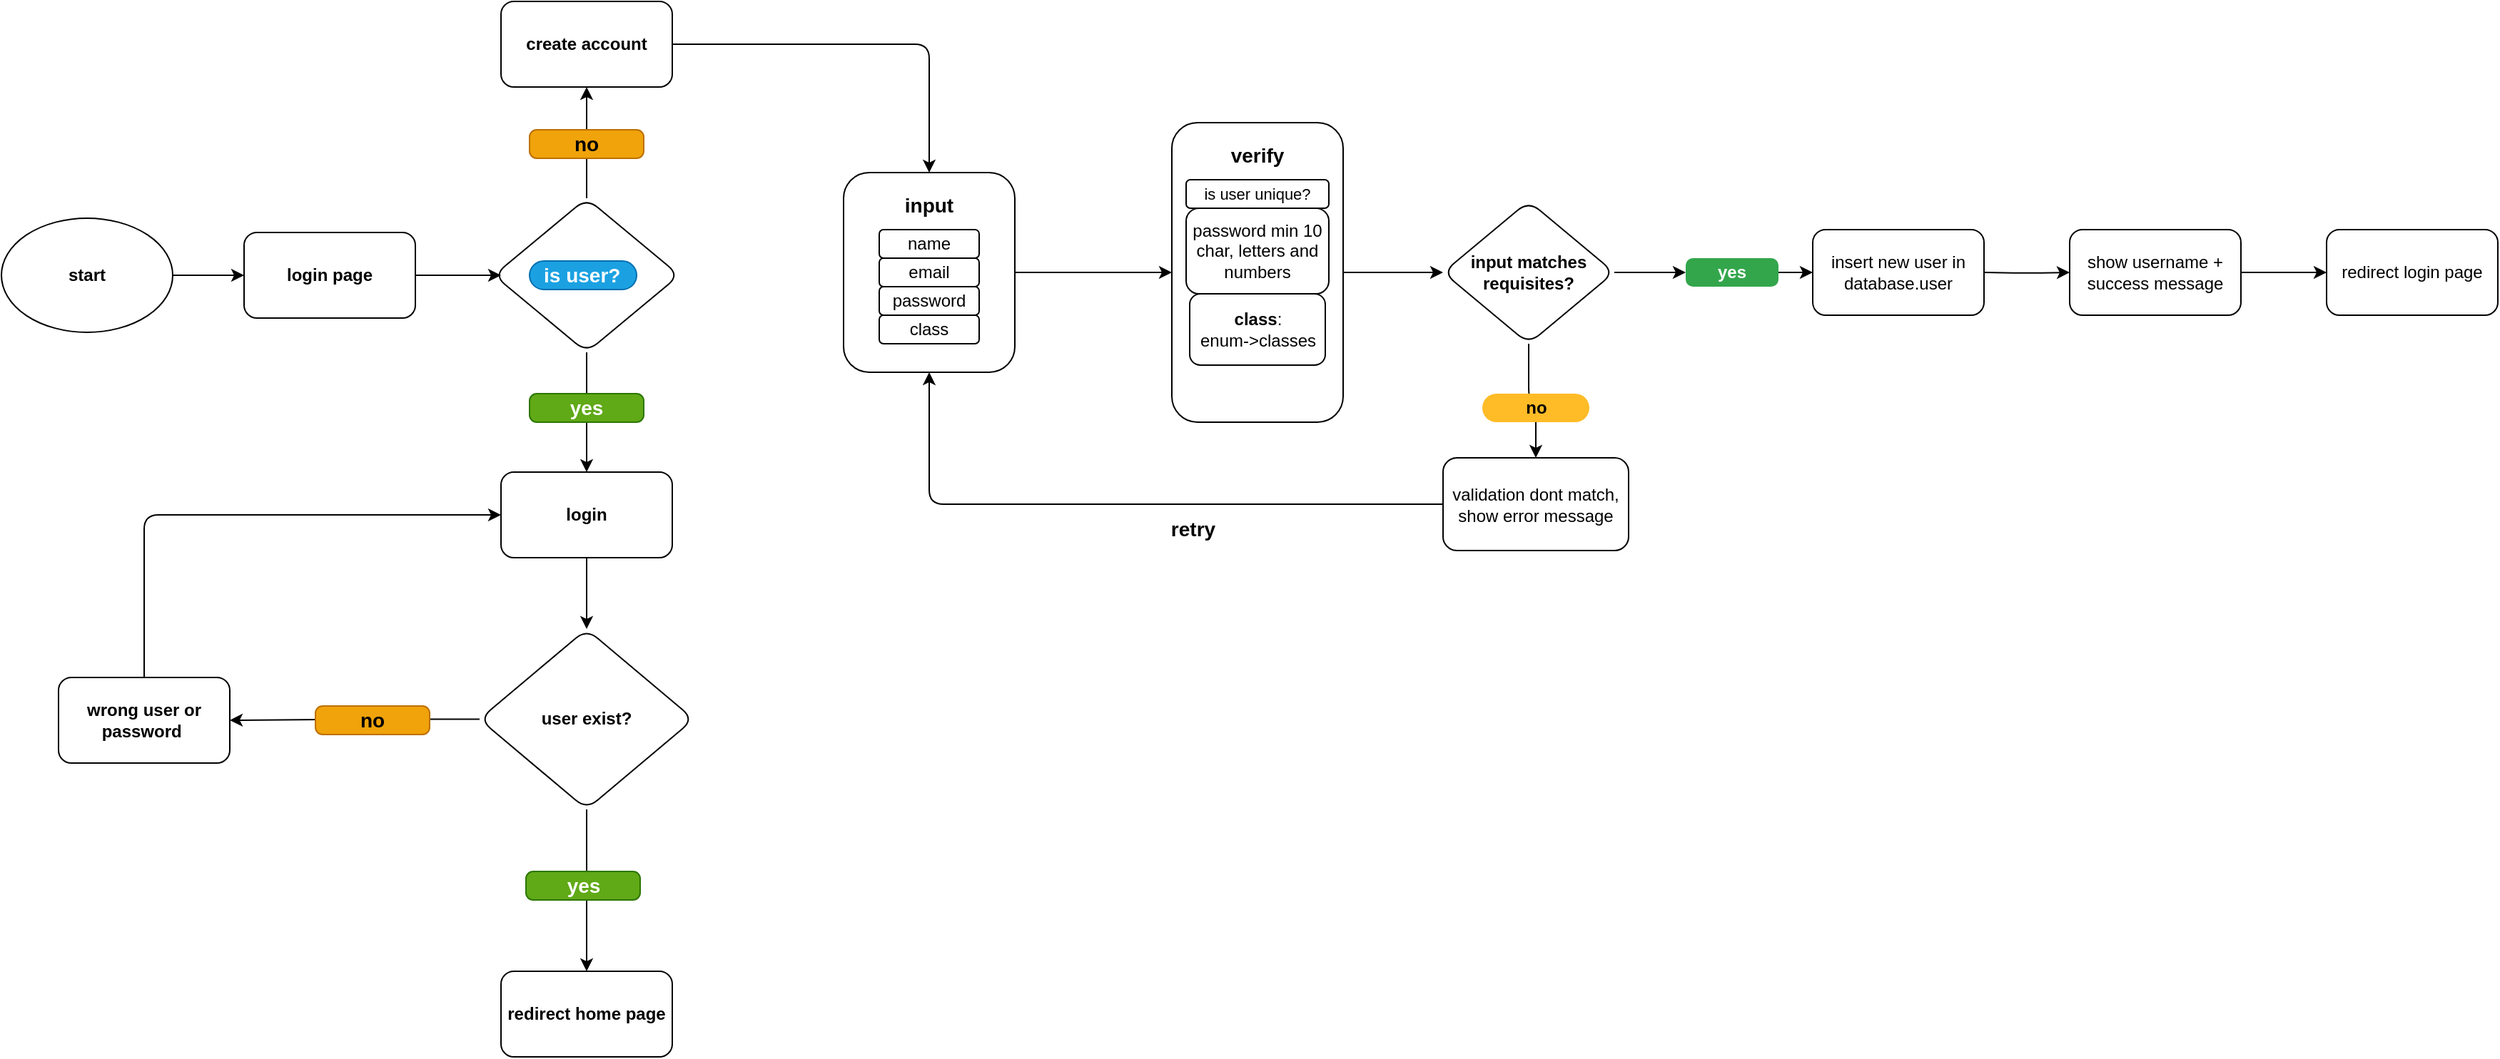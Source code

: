 <mxfile version="24.8.3">
  <diagram name="Página-1" id="POzB9wZ25K7DmBgVlYvR">
    <mxGraphModel dx="2357" dy="1458" grid="1" gridSize="10" guides="1" tooltips="1" connect="1" arrows="1" fold="1" page="1" pageScale="1" pageWidth="1169" pageHeight="827" math="0" shadow="0">
      <root>
        <mxCell id="0" />
        <mxCell id="1" parent="0" />
        <mxCell id="VtwWE4EHs3jnErMEF1sp-50" value="" style="edgeStyle=orthogonalEdgeStyle;rounded=1;orthogonalLoop=1;jettySize=auto;html=1;" parent="1" source="OjHU_7YqH5emqKQTOrnb-13" target="VtwWE4EHs3jnErMEF1sp-49" edge="1">
          <mxGeometry relative="1" as="geometry" />
        </mxCell>
        <mxCell id="OjHU_7YqH5emqKQTOrnb-13" value="start" style="ellipse;whiteSpace=wrap;html=1;fontStyle=1;fontFamily=Helvetica;rounded=1;" parent="1" vertex="1">
          <mxGeometry x="-350" y="62" width="120" height="80" as="geometry" />
        </mxCell>
        <mxCell id="VtwWE4EHs3jnErMEF1sp-9" value="" style="edgeStyle=orthogonalEdgeStyle;rounded=1;orthogonalLoop=1;jettySize=auto;html=1;fontFamily=Helvetica;" parent="1" source="OjHU_7YqH5emqKQTOrnb-15" target="VtwWE4EHs3jnErMEF1sp-3" edge="1">
          <mxGeometry relative="1" as="geometry" />
        </mxCell>
        <mxCell id="OjHU_7YqH5emqKQTOrnb-15" value="" style="rounded=1;whiteSpace=wrap;html=1;fontFamily=Helvetica;" parent="1" vertex="1">
          <mxGeometry x="240" y="30" width="120" height="140" as="geometry" />
        </mxCell>
        <mxCell id="OjHU_7YqH5emqKQTOrnb-17" value="name" style="rounded=1;whiteSpace=wrap;html=1;fontFamily=Helvetica;" parent="1" vertex="1">
          <mxGeometry x="265" y="70" width="70" height="20" as="geometry" />
        </mxCell>
        <mxCell id="OjHU_7YqH5emqKQTOrnb-18" value="email" style="rounded=1;whiteSpace=wrap;html=1;fontFamily=Helvetica;" parent="1" vertex="1">
          <mxGeometry x="265" y="90" width="70" height="20" as="geometry" />
        </mxCell>
        <mxCell id="OjHU_7YqH5emqKQTOrnb-19" value="password" style="rounded=1;whiteSpace=wrap;html=1;fontFamily=Helvetica;" parent="1" vertex="1">
          <mxGeometry x="265" y="110" width="70" height="20" as="geometry" />
        </mxCell>
        <mxCell id="OjHU_7YqH5emqKQTOrnb-24" value="class" style="rounded=1;whiteSpace=wrap;html=1;fontFamily=Helvetica;" parent="1" vertex="1">
          <mxGeometry x="265" y="130" width="70" height="20" as="geometry" />
        </mxCell>
        <mxCell id="OjHU_7YqH5emqKQTOrnb-25" value="&lt;font style=&quot;font-size: 14px;&quot;&gt;input&lt;/font&gt;" style="text;html=1;align=center;verticalAlign=middle;whiteSpace=wrap;rounded=1;fontStyle=1;fontSize=14;fontFamily=Helvetica;" parent="1" vertex="1">
          <mxGeometry x="270" y="38" width="60" height="30" as="geometry" />
        </mxCell>
        <mxCell id="VtwWE4EHs3jnErMEF1sp-15" value="" style="edgeStyle=orthogonalEdgeStyle;rounded=1;orthogonalLoop=1;jettySize=auto;html=1;fontFamily=Helvetica;" parent="1" source="VtwWE4EHs3jnErMEF1sp-3" target="VtwWE4EHs3jnErMEF1sp-14" edge="1">
          <mxGeometry relative="1" as="geometry" />
        </mxCell>
        <mxCell id="VtwWE4EHs3jnErMEF1sp-3" value="" style="rounded=1;whiteSpace=wrap;html=1;fontFamily=Helvetica;" parent="1" vertex="1">
          <mxGeometry x="470" y="-5" width="120" height="210" as="geometry" />
        </mxCell>
        <mxCell id="VtwWE4EHs3jnErMEF1sp-5" value="is user unique?" style="rounded=1;whiteSpace=wrap;html=1;fontSize=11;fontFamily=Helvetica;" parent="1" vertex="1">
          <mxGeometry x="480" y="35" width="100" height="20" as="geometry" />
        </mxCell>
        <mxCell id="VtwWE4EHs3jnErMEF1sp-6" value="password min 10 char, letters and numbers" style="rounded=1;whiteSpace=wrap;html=1;fontFamily=Helvetica;" parent="1" vertex="1">
          <mxGeometry x="480" y="55" width="100" height="60" as="geometry" />
        </mxCell>
        <mxCell id="VtwWE4EHs3jnErMEF1sp-8" value="&lt;font style=&quot;font-size: 14px;&quot;&gt;verify&lt;/font&gt;" style="text;html=1;align=center;verticalAlign=middle;whiteSpace=wrap;rounded=1;fontStyle=1;fontSize=14;fontFamily=Helvetica;" parent="1" vertex="1">
          <mxGeometry x="500" y="3" width="60" height="30" as="geometry" />
        </mxCell>
        <mxCell id="VtwWE4EHs3jnErMEF1sp-13" value="&lt;b&gt;class&lt;/b&gt;: &lt;br&gt;enum-&amp;gt;classes" style="rounded=1;whiteSpace=wrap;html=1;fontFamily=Helvetica;" parent="1" vertex="1">
          <mxGeometry x="482.5" y="115" width="95" height="50" as="geometry" />
        </mxCell>
        <mxCell id="VtwWE4EHs3jnErMEF1sp-17" value="" style="edgeStyle=orthogonalEdgeStyle;rounded=1;orthogonalLoop=1;jettySize=auto;html=1;fontFamily=Helvetica;" parent="1" source="VtwWE4EHs3jnErMEF1sp-18" target="VtwWE4EHs3jnErMEF1sp-16" edge="1">
          <mxGeometry relative="1" as="geometry" />
        </mxCell>
        <mxCell id="VtwWE4EHs3jnErMEF1sp-28" value="" style="edgeStyle=orthogonalEdgeStyle;rounded=1;orthogonalLoop=1;jettySize=auto;html=1;" parent="1" source="VtwWE4EHs3jnErMEF1sp-14" target="VtwWE4EHs3jnErMEF1sp-18" edge="1">
          <mxGeometry relative="1" as="geometry" />
        </mxCell>
        <mxCell id="VtwWE4EHs3jnErMEF1sp-29" value="" style="edgeStyle=orthogonalEdgeStyle;rounded=1;orthogonalLoop=1;jettySize=auto;html=1;" parent="1" source="VtwWE4EHs3jnErMEF1sp-14" target="VtwWE4EHs3jnErMEF1sp-19" edge="1">
          <mxGeometry relative="1" as="geometry" />
        </mxCell>
        <mxCell id="VtwWE4EHs3jnErMEF1sp-14" value="input matches requisites?" style="rhombus;whiteSpace=wrap;html=1;rounded=1;fontFamily=Helvetica;fontStyle=1" parent="1" vertex="1">
          <mxGeometry x="660" y="50" width="120" height="100" as="geometry" />
        </mxCell>
        <mxCell id="VtwWE4EHs3jnErMEF1sp-23" value="" style="edgeStyle=orthogonalEdgeStyle;rounded=1;orthogonalLoop=1;jettySize=auto;html=1;fontFamily=Helvetica;" parent="1" target="VtwWE4EHs3jnErMEF1sp-22" edge="1">
          <mxGeometry relative="1" as="geometry">
            <mxPoint x="1039" y="100" as="sourcePoint" />
          </mxGeometry>
        </mxCell>
        <mxCell id="VtwWE4EHs3jnErMEF1sp-16" value="insert new user in database.user" style="whiteSpace=wrap;html=1;rounded=1;fontFamily=Helvetica;" parent="1" vertex="1">
          <mxGeometry x="919" y="70" width="120" height="60" as="geometry" />
        </mxCell>
        <mxCell id="VtwWE4EHs3jnErMEF1sp-24" style="edgeStyle=orthogonalEdgeStyle;rounded=1;orthogonalLoop=1;jettySize=auto;html=1;entryX=0.5;entryY=1;entryDx=0;entryDy=0;fontFamily=Helvetica;" parent="1" source="VtwWE4EHs3jnErMEF1sp-19" target="OjHU_7YqH5emqKQTOrnb-15" edge="1">
          <mxGeometry relative="1" as="geometry" />
        </mxCell>
        <mxCell id="VtwWE4EHs3jnErMEF1sp-19" value="validation dont match, show error message" style="whiteSpace=wrap;html=1;rounded=1;fontFamily=Helvetica;" parent="1" vertex="1">
          <mxGeometry x="660" y="230" width="130" height="65" as="geometry" />
        </mxCell>
        <mxCell id="VtwWE4EHs3jnErMEF1sp-21" value="no" style="rounded=1;whiteSpace=wrap;html=1;arcSize=50;strokeColor=none;strokeWidth=1;fillColor=#FFBC26;fontColor=#000000;whiteSpace=wrap;align=center;verticalAlign=middle;spacingLeft=0;fontStyle=1;fontSize=12;spacing=10;fontFamily=Helvetica;" parent="1" vertex="1">
          <mxGeometry x="687.5" y="185" width="75" height="20" as="geometry" />
        </mxCell>
        <mxCell id="VtwWE4EHs3jnErMEF1sp-31" value="" style="edgeStyle=orthogonalEdgeStyle;rounded=1;orthogonalLoop=1;jettySize=auto;html=1;" parent="1" source="VtwWE4EHs3jnErMEF1sp-22" target="VtwWE4EHs3jnErMEF1sp-30" edge="1">
          <mxGeometry relative="1" as="geometry" />
        </mxCell>
        <mxCell id="VtwWE4EHs3jnErMEF1sp-22" value="show username + success message" style="whiteSpace=wrap;html=1;rounded=1;fontFamily=Helvetica;" parent="1" vertex="1">
          <mxGeometry x="1099" y="70" width="120" height="60" as="geometry" />
        </mxCell>
        <mxCell id="VtwWE4EHs3jnErMEF1sp-25" value="retry" style="text;html=1;align=center;verticalAlign=middle;whiteSpace=wrap;rounded=1;fontSize=14;fontStyle=1;fontFamily=Helvetica;" parent="1" vertex="1">
          <mxGeometry x="450" y="265" width="70" height="30" as="geometry" />
        </mxCell>
        <mxCell id="VtwWE4EHs3jnErMEF1sp-18" value="yes" style="html=1;shadow=0;dashed=0;shape=mxgraph.bootstrap.rrect;rSize=5;strokeColor=none;strokeWidth=1;fillColor=#33A64C;fontColor=#FFFFFF;whiteSpace=wrap;align=center;verticalAlign=middle;spacingLeft=0;fontStyle=1;fontSize=12;spacing=5;fontFamily=Helvetica;rounded=1;" parent="1" vertex="1">
          <mxGeometry x="830" y="90" width="65" height="20" as="geometry" />
        </mxCell>
        <mxCell id="VtwWE4EHs3jnErMEF1sp-30" value="redirect login page" style="whiteSpace=wrap;html=1;rounded=1;fontFamily=Helvetica;" parent="1" vertex="1">
          <mxGeometry x="1279" y="70" width="120" height="60" as="geometry" />
        </mxCell>
        <mxCell id="VtwWE4EHs3jnErMEF1sp-37" style="edgeStyle=orthogonalEdgeStyle;rounded=1;orthogonalLoop=1;jettySize=auto;html=1;exitX=1;exitY=0.5;exitDx=0;exitDy=0;entryX=0.5;entryY=0;entryDx=0;entryDy=0;" parent="1" source="VtwWE4EHs3jnErMEF1sp-32" target="OjHU_7YqH5emqKQTOrnb-15" edge="1">
          <mxGeometry relative="1" as="geometry" />
        </mxCell>
        <mxCell id="VtwWE4EHs3jnErMEF1sp-32" value="create account" style="whiteSpace=wrap;html=1;fontStyle=1;rounded=1;" parent="1" vertex="1">
          <mxGeometry y="-90" width="120" height="60" as="geometry" />
        </mxCell>
        <mxCell id="VtwWE4EHs3jnErMEF1sp-39" style="edgeStyle=orthogonalEdgeStyle;rounded=1;orthogonalLoop=1;jettySize=auto;html=1;exitX=0.5;exitY=1;exitDx=0;exitDy=0;entryX=0.5;entryY=0;entryDx=0;entryDy=0;" parent="1" source="VtwWE4EHs3jnErMEF1sp-34" target="VtwWE4EHs3jnErMEF1sp-36" edge="1">
          <mxGeometry relative="1" as="geometry" />
        </mxCell>
        <mxCell id="VtwWE4EHs3jnErMEF1sp-44" style="edgeStyle=orthogonalEdgeStyle;rounded=1;orthogonalLoop=1;jettySize=auto;html=1;exitX=0.5;exitY=0;exitDx=0;exitDy=0;entryX=0.5;entryY=1;entryDx=0;entryDy=0;" parent="1" source="VtwWE4EHs3jnErMEF1sp-34" target="VtwWE4EHs3jnErMEF1sp-32" edge="1">
          <mxGeometry relative="1" as="geometry" />
        </mxCell>
        <mxCell id="VtwWE4EHs3jnErMEF1sp-34" value="" style="rhombus;whiteSpace=wrap;html=1;fontStyle=1;rounded=1;" parent="1" vertex="1">
          <mxGeometry x="-5" y="48" width="130" height="108" as="geometry" />
        </mxCell>
        <mxCell id="VtwWE4EHs3jnErMEF1sp-54" style="edgeStyle=orthogonalEdgeStyle;rounded=1;orthogonalLoop=1;jettySize=auto;html=1;" parent="1" source="VtwWE4EHs3jnErMEF1sp-36" target="VtwWE4EHs3jnErMEF1sp-52" edge="1">
          <mxGeometry relative="1" as="geometry" />
        </mxCell>
        <mxCell id="VtwWE4EHs3jnErMEF1sp-36" value="login" style="whiteSpace=wrap;html=1;fontStyle=1;rounded=1;" parent="1" vertex="1">
          <mxGeometry y="240" width="120" height="60" as="geometry" />
        </mxCell>
        <mxCell id="VtwWE4EHs3jnErMEF1sp-40" value="is user?" style="rounded=1;whiteSpace=wrap;html=1;arcSize=50;strokeColor=#006EAF;strokeWidth=1;fillColor=#1ba1e2;fontColor=#ffffff;whiteSpace=wrap;align=left;verticalAlign=middle;spacingLeft=0;fontStyle=1;fontSize=14;spacing=10;" parent="1" vertex="1">
          <mxGeometry x="20" y="92" width="75" height="20" as="geometry" />
        </mxCell>
        <mxCell id="VtwWE4EHs3jnErMEF1sp-41" value="no" style="html=1;shadow=0;dashed=0;shape=mxgraph.bootstrap.rrect;rSize=5;strokeColor=#BD7000;strokeWidth=1;fillColor=#f0a30a;whiteSpace=wrap;align=center;verticalAlign=middle;spacingLeft=0;fontStyle=1;fontSize=14;spacing=5;fontColor=#000000;rounded=1;" parent="1" vertex="1">
          <mxGeometry x="20" width="80" height="20" as="geometry" />
        </mxCell>
        <mxCell id="VtwWE4EHs3jnErMEF1sp-43" value="yes" style="html=1;shadow=0;dashed=0;shape=mxgraph.bootstrap.rrect;rSize=5;strokeColor=#2D7600;strokeWidth=1;fillColor=#60a917;fontColor=#ffffff;whiteSpace=wrap;align=center;verticalAlign=middle;spacingLeft=0;fontStyle=1;fontSize=14;spacing=5;rounded=1;" parent="1" vertex="1">
          <mxGeometry x="20" y="185" width="80" height="20" as="geometry" />
        </mxCell>
        <mxCell id="VtwWE4EHs3jnErMEF1sp-47" value="redirect home page" style="whiteSpace=wrap;html=1;fontStyle=1;rounded=1;" parent="1" vertex="1">
          <mxGeometry y="590" width="120" height="60" as="geometry" />
        </mxCell>
        <mxCell id="VtwWE4EHs3jnErMEF1sp-51" value="" style="edgeStyle=orthogonalEdgeStyle;rounded=1;orthogonalLoop=1;jettySize=auto;html=1;" parent="1" source="VtwWE4EHs3jnErMEF1sp-49" edge="1">
          <mxGeometry relative="1" as="geometry">
            <mxPoint y="102" as="targetPoint" />
          </mxGeometry>
        </mxCell>
        <mxCell id="VtwWE4EHs3jnErMEF1sp-49" value="login page" style="whiteSpace=wrap;html=1;fontStyle=1;rounded=1;" parent="1" vertex="1">
          <mxGeometry x="-180" y="72" width="120" height="60" as="geometry" />
        </mxCell>
        <mxCell id="VtwWE4EHs3jnErMEF1sp-59" style="edgeStyle=orthogonalEdgeStyle;rounded=1;orthogonalLoop=1;jettySize=auto;html=1;exitX=0;exitY=0.5;exitDx=0;exitDy=0;entryX=1;entryY=0.5;entryDx=0;entryDy=0;" parent="1" source="VtwWE4EHs3jnErMEF1sp-52" target="VtwWE4EHs3jnErMEF1sp-58" edge="1">
          <mxGeometry relative="1" as="geometry" />
        </mxCell>
        <mxCell id="VtwWE4EHs3jnErMEF1sp-62" style="edgeStyle=orthogonalEdgeStyle;rounded=1;orthogonalLoop=1;jettySize=auto;html=1;exitX=0.5;exitY=1;exitDx=0;exitDy=0;" parent="1" source="VtwWE4EHs3jnErMEF1sp-52" target="VtwWE4EHs3jnErMEF1sp-47" edge="1">
          <mxGeometry relative="1" as="geometry" />
        </mxCell>
        <mxCell id="VtwWE4EHs3jnErMEF1sp-52" value="&lt;span style=&quot;&quot;&gt;user exist?&lt;/span&gt;" style="rhombus;whiteSpace=wrap;html=1;rounded=1;fontStyle=1" parent="1" vertex="1">
          <mxGeometry x="-15" y="350" width="150" height="126.5" as="geometry" />
        </mxCell>
        <mxCell id="VtwWE4EHs3jnErMEF1sp-57" value="no" style="html=1;shadow=0;dashed=0;shape=mxgraph.bootstrap.rrect;rSize=5;strokeColor=#BD7000;strokeWidth=1;fillColor=#f0a30a;whiteSpace=wrap;align=center;verticalAlign=middle;spacingLeft=0;fontStyle=1;fontSize=14;spacing=5;fontColor=#000000;rounded=1;" parent="1" vertex="1">
          <mxGeometry x="-130" y="404" width="80" height="20" as="geometry" />
        </mxCell>
        <mxCell id="VtwWE4EHs3jnErMEF1sp-63" style="edgeStyle=orthogonalEdgeStyle;rounded=1;orthogonalLoop=1;jettySize=auto;html=1;exitX=0.5;exitY=0;exitDx=0;exitDy=0;entryX=0;entryY=0.5;entryDx=0;entryDy=0;" parent="1" source="VtwWE4EHs3jnErMEF1sp-58" target="VtwWE4EHs3jnErMEF1sp-36" edge="1">
          <mxGeometry relative="1" as="geometry" />
        </mxCell>
        <mxCell id="VtwWE4EHs3jnErMEF1sp-58" value="wrong user or password&amp;nbsp;" style="whiteSpace=wrap;html=1;fontStyle=1;rounded=1;" parent="1" vertex="1">
          <mxGeometry x="-310" y="384" width="120" height="60" as="geometry" />
        </mxCell>
        <mxCell id="VtwWE4EHs3jnErMEF1sp-61" value="yes" style="html=1;shadow=0;dashed=0;shape=mxgraph.bootstrap.rrect;rSize=5;strokeColor=#2D7600;strokeWidth=1;fillColor=#60a917;fontColor=#ffffff;whiteSpace=wrap;align=center;verticalAlign=middle;spacingLeft=0;fontStyle=1;fontSize=14;spacing=5;rounded=1;" parent="1" vertex="1">
          <mxGeometry x="17.5" y="520" width="80" height="20" as="geometry" />
        </mxCell>
      </root>
    </mxGraphModel>
  </diagram>
</mxfile>
